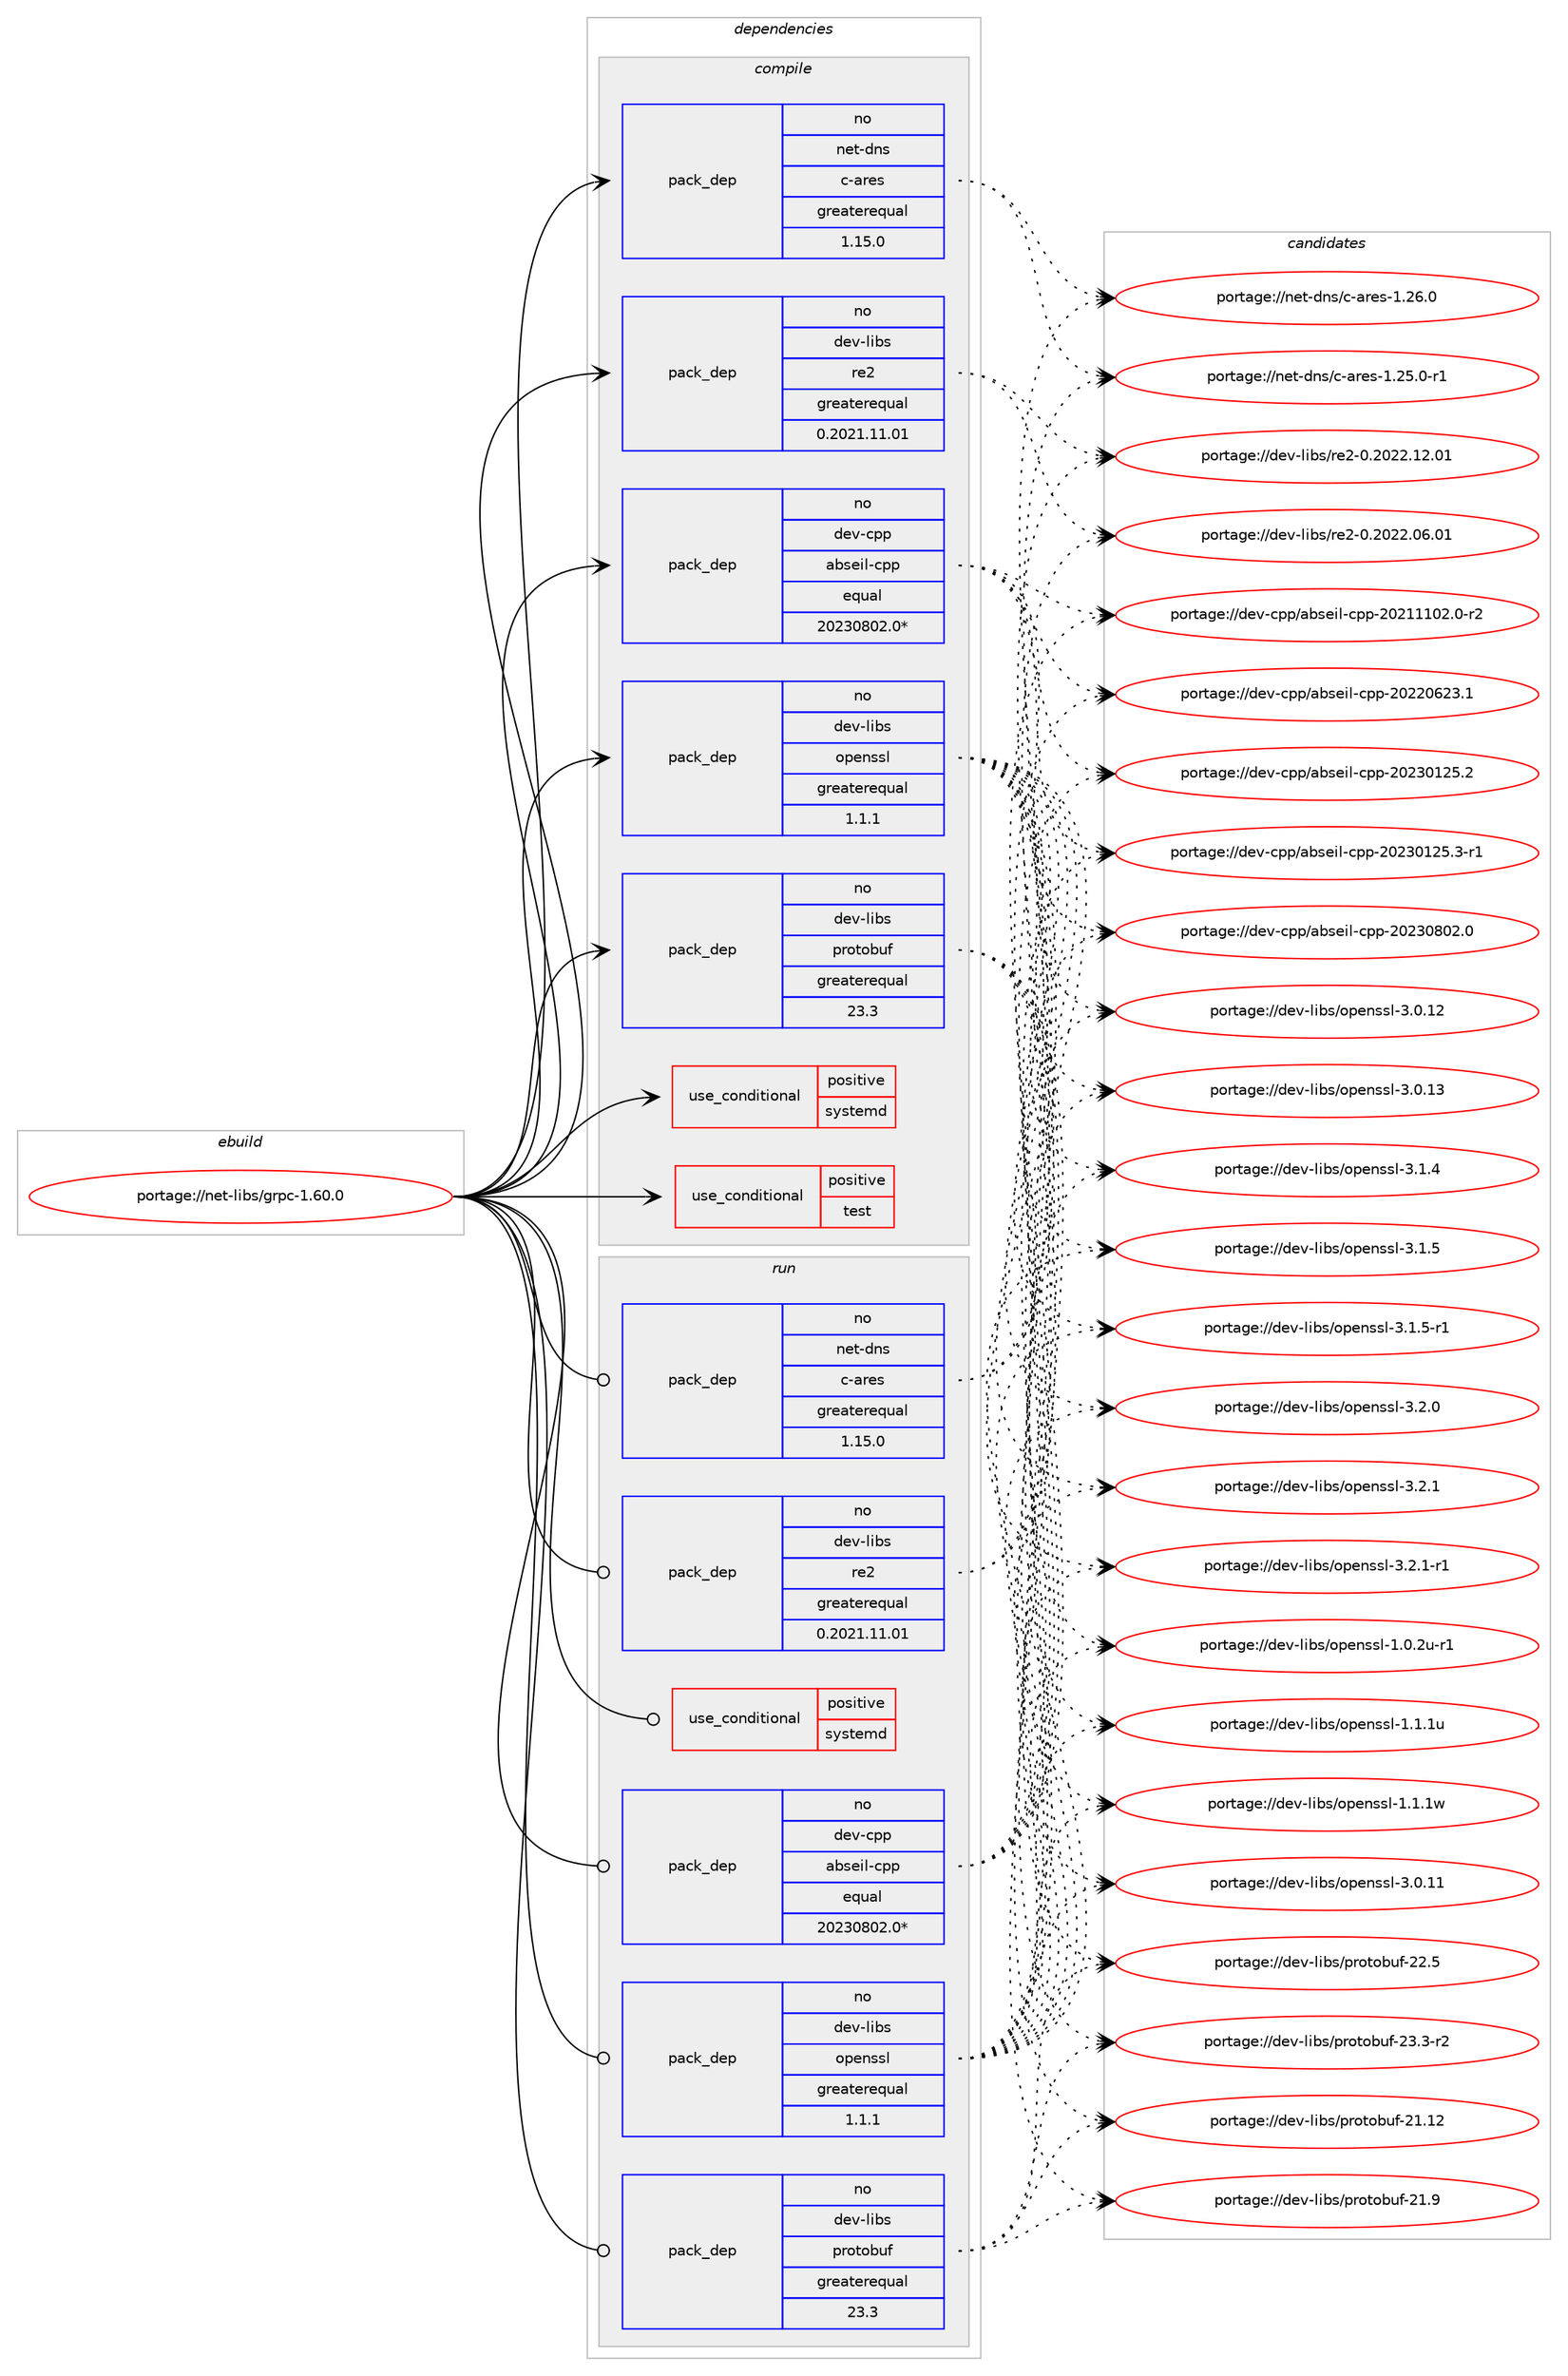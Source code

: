 digraph prolog {

# *************
# Graph options
# *************

newrank=true;
concentrate=true;
compound=true;
graph [rankdir=LR,fontname=Helvetica,fontsize=10,ranksep=1.5];#, ranksep=2.5, nodesep=0.2];
edge  [arrowhead=vee];
node  [fontname=Helvetica,fontsize=10];

# **********
# The ebuild
# **********

subgraph cluster_leftcol {
color=gray;
rank=same;
label=<<i>ebuild</i>>;
id [label="portage://net-libs/grpc-1.60.0", color=red, width=4, href="../net-libs/grpc-1.60.0.svg"];
}

# ****************
# The dependencies
# ****************

subgraph cluster_midcol {
color=gray;
label=<<i>dependencies</i>>;
subgraph cluster_compile {
fillcolor="#eeeeee";
style=filled;
label=<<i>compile</i>>;
subgraph cond3044 {
dependency4498 [label=<<TABLE BORDER="0" CELLBORDER="1" CELLSPACING="0" CELLPADDING="4"><TR><TD ROWSPAN="3" CELLPADDING="10">use_conditional</TD></TR><TR><TD>positive</TD></TR><TR><TD>systemd</TD></TR></TABLE>>, shape=none, color=red];
# *** BEGIN UNKNOWN DEPENDENCY TYPE (TODO) ***
# dependency4498 -> package_dependency(portage://net-libs/grpc-1.60.0,install,no,sys-apps,systemd,none,[,,],any_same_slot,[])
# *** END UNKNOWN DEPENDENCY TYPE (TODO) ***

}
id:e -> dependency4498:w [weight=20,style="solid",arrowhead="vee"];
subgraph cond3045 {
dependency4499 [label=<<TABLE BORDER="0" CELLBORDER="1" CELLSPACING="0" CELLPADDING="4"><TR><TD ROWSPAN="3" CELLPADDING="10">use_conditional</TD></TR><TR><TD>positive</TD></TR><TR><TD>test</TD></TR></TABLE>>, shape=none, color=red];
# *** BEGIN UNKNOWN DEPENDENCY TYPE (TODO) ***
# dependency4499 -> package_dependency(portage://net-libs/grpc-1.60.0,install,no,dev-cpp,benchmark,none,[,,],[],[])
# *** END UNKNOWN DEPENDENCY TYPE (TODO) ***

# *** BEGIN UNKNOWN DEPENDENCY TYPE (TODO) ***
# dependency4499 -> package_dependency(portage://net-libs/grpc-1.60.0,install,no,dev-cpp,gflags,none,[,,],[],[])
# *** END UNKNOWN DEPENDENCY TYPE (TODO) ***

}
id:e -> dependency4499:w [weight=20,style="solid",arrowhead="vee"];
subgraph pack1407 {
dependency4500 [label=<<TABLE BORDER="0" CELLBORDER="1" CELLSPACING="0" CELLPADDING="4" WIDTH="220"><TR><TD ROWSPAN="6" CELLPADDING="30">pack_dep</TD></TR><TR><TD WIDTH="110">no</TD></TR><TR><TD>dev-cpp</TD></TR><TR><TD>abseil-cpp</TD></TR><TR><TD>equal</TD></TR><TR><TD>20230802.0*</TD></TR></TABLE>>, shape=none, color=blue];
}
id:e -> dependency4500:w [weight=20,style="solid",arrowhead="vee"];
subgraph pack1408 {
dependency4501 [label=<<TABLE BORDER="0" CELLBORDER="1" CELLSPACING="0" CELLPADDING="4" WIDTH="220"><TR><TD ROWSPAN="6" CELLPADDING="30">pack_dep</TD></TR><TR><TD WIDTH="110">no</TD></TR><TR><TD>dev-libs</TD></TR><TR><TD>openssl</TD></TR><TR><TD>greaterequal</TD></TR><TR><TD>1.1.1</TD></TR></TABLE>>, shape=none, color=blue];
}
id:e -> dependency4501:w [weight=20,style="solid",arrowhead="vee"];
subgraph pack1409 {
dependency4502 [label=<<TABLE BORDER="0" CELLBORDER="1" CELLSPACING="0" CELLPADDING="4" WIDTH="220"><TR><TD ROWSPAN="6" CELLPADDING="30">pack_dep</TD></TR><TR><TD WIDTH="110">no</TD></TR><TR><TD>dev-libs</TD></TR><TR><TD>protobuf</TD></TR><TR><TD>greaterequal</TD></TR><TR><TD>23.3</TD></TR></TABLE>>, shape=none, color=blue];
}
id:e -> dependency4502:w [weight=20,style="solid",arrowhead="vee"];
subgraph pack1410 {
dependency4503 [label=<<TABLE BORDER="0" CELLBORDER="1" CELLSPACING="0" CELLPADDING="4" WIDTH="220"><TR><TD ROWSPAN="6" CELLPADDING="30">pack_dep</TD></TR><TR><TD WIDTH="110">no</TD></TR><TR><TD>dev-libs</TD></TR><TR><TD>re2</TD></TR><TR><TD>greaterequal</TD></TR><TR><TD>0.2021.11.01</TD></TR></TABLE>>, shape=none, color=blue];
}
id:e -> dependency4503:w [weight=20,style="solid",arrowhead="vee"];
# *** BEGIN UNKNOWN DEPENDENCY TYPE (TODO) ***
# id -> package_dependency(portage://net-libs/grpc-1.60.0,install,no,dev-libs,xxhash,none,[,,],[],[])
# *** END UNKNOWN DEPENDENCY TYPE (TODO) ***

subgraph pack1411 {
dependency4504 [label=<<TABLE BORDER="0" CELLBORDER="1" CELLSPACING="0" CELLPADDING="4" WIDTH="220"><TR><TD ROWSPAN="6" CELLPADDING="30">pack_dep</TD></TR><TR><TD WIDTH="110">no</TD></TR><TR><TD>net-dns</TD></TR><TR><TD>c-ares</TD></TR><TR><TD>greaterequal</TD></TR><TR><TD>1.15.0</TD></TR></TABLE>>, shape=none, color=blue];
}
id:e -> dependency4504:w [weight=20,style="solid",arrowhead="vee"];
# *** BEGIN UNKNOWN DEPENDENCY TYPE (TODO) ***
# id -> package_dependency(portage://net-libs/grpc-1.60.0,install,no,sys-libs,zlib,none,[,,],any_same_slot,[])
# *** END UNKNOWN DEPENDENCY TYPE (TODO) ***

}
subgraph cluster_compileandrun {
fillcolor="#eeeeee";
style=filled;
label=<<i>compile and run</i>>;
}
subgraph cluster_run {
fillcolor="#eeeeee";
style=filled;
label=<<i>run</i>>;
subgraph cond3046 {
dependency4505 [label=<<TABLE BORDER="0" CELLBORDER="1" CELLSPACING="0" CELLPADDING="4"><TR><TD ROWSPAN="3" CELLPADDING="10">use_conditional</TD></TR><TR><TD>positive</TD></TR><TR><TD>systemd</TD></TR></TABLE>>, shape=none, color=red];
# *** BEGIN UNKNOWN DEPENDENCY TYPE (TODO) ***
# dependency4505 -> package_dependency(portage://net-libs/grpc-1.60.0,run,no,sys-apps,systemd,none,[,,],any_same_slot,[])
# *** END UNKNOWN DEPENDENCY TYPE (TODO) ***

}
id:e -> dependency4505:w [weight=20,style="solid",arrowhead="odot"];
subgraph pack1412 {
dependency4506 [label=<<TABLE BORDER="0" CELLBORDER="1" CELLSPACING="0" CELLPADDING="4" WIDTH="220"><TR><TD ROWSPAN="6" CELLPADDING="30">pack_dep</TD></TR><TR><TD WIDTH="110">no</TD></TR><TR><TD>dev-cpp</TD></TR><TR><TD>abseil-cpp</TD></TR><TR><TD>equal</TD></TR><TR><TD>20230802.0*</TD></TR></TABLE>>, shape=none, color=blue];
}
id:e -> dependency4506:w [weight=20,style="solid",arrowhead="odot"];
subgraph pack1413 {
dependency4507 [label=<<TABLE BORDER="0" CELLBORDER="1" CELLSPACING="0" CELLPADDING="4" WIDTH="220"><TR><TD ROWSPAN="6" CELLPADDING="30">pack_dep</TD></TR><TR><TD WIDTH="110">no</TD></TR><TR><TD>dev-libs</TD></TR><TR><TD>openssl</TD></TR><TR><TD>greaterequal</TD></TR><TR><TD>1.1.1</TD></TR></TABLE>>, shape=none, color=blue];
}
id:e -> dependency4507:w [weight=20,style="solid",arrowhead="odot"];
subgraph pack1414 {
dependency4508 [label=<<TABLE BORDER="0" CELLBORDER="1" CELLSPACING="0" CELLPADDING="4" WIDTH="220"><TR><TD ROWSPAN="6" CELLPADDING="30">pack_dep</TD></TR><TR><TD WIDTH="110">no</TD></TR><TR><TD>dev-libs</TD></TR><TR><TD>protobuf</TD></TR><TR><TD>greaterequal</TD></TR><TR><TD>23.3</TD></TR></TABLE>>, shape=none, color=blue];
}
id:e -> dependency4508:w [weight=20,style="solid",arrowhead="odot"];
subgraph pack1415 {
dependency4509 [label=<<TABLE BORDER="0" CELLBORDER="1" CELLSPACING="0" CELLPADDING="4" WIDTH="220"><TR><TD ROWSPAN="6" CELLPADDING="30">pack_dep</TD></TR><TR><TD WIDTH="110">no</TD></TR><TR><TD>dev-libs</TD></TR><TR><TD>re2</TD></TR><TR><TD>greaterequal</TD></TR><TR><TD>0.2021.11.01</TD></TR></TABLE>>, shape=none, color=blue];
}
id:e -> dependency4509:w [weight=20,style="solid",arrowhead="odot"];
# *** BEGIN UNKNOWN DEPENDENCY TYPE (TODO) ***
# id -> package_dependency(portage://net-libs/grpc-1.60.0,run,no,dev-libs,xxhash,none,[,,],[],[])
# *** END UNKNOWN DEPENDENCY TYPE (TODO) ***

subgraph pack1416 {
dependency4510 [label=<<TABLE BORDER="0" CELLBORDER="1" CELLSPACING="0" CELLPADDING="4" WIDTH="220"><TR><TD ROWSPAN="6" CELLPADDING="30">pack_dep</TD></TR><TR><TD WIDTH="110">no</TD></TR><TR><TD>net-dns</TD></TR><TR><TD>c-ares</TD></TR><TR><TD>greaterequal</TD></TR><TR><TD>1.15.0</TD></TR></TABLE>>, shape=none, color=blue];
}
id:e -> dependency4510:w [weight=20,style="solid",arrowhead="odot"];
# *** BEGIN UNKNOWN DEPENDENCY TYPE (TODO) ***
# id -> package_dependency(portage://net-libs/grpc-1.60.0,run,no,sys-libs,zlib,none,[,,],any_same_slot,[])
# *** END UNKNOWN DEPENDENCY TYPE (TODO) ***

}
}

# **************
# The candidates
# **************

subgraph cluster_choices {
rank=same;
color=gray;
label=<<i>candidates</i>>;

subgraph choice1407 {
color=black;
nodesep=1;
choice1001011184599112112479798115101105108459911211245504850494949485046484511450 [label="portage://dev-cpp/abseil-cpp-20211102.0-r2", color=red, width=4,href="../dev-cpp/abseil-cpp-20211102.0-r2.svg"];
choice100101118459911211247979811510110510845991121124550485050485450514649 [label="portage://dev-cpp/abseil-cpp-20220623.1", color=red, width=4,href="../dev-cpp/abseil-cpp-20220623.1.svg"];
choice100101118459911211247979811510110510845991121124550485051484950534650 [label="portage://dev-cpp/abseil-cpp-20230125.2", color=red, width=4,href="../dev-cpp/abseil-cpp-20230125.2.svg"];
choice1001011184599112112479798115101105108459911211245504850514849505346514511449 [label="portage://dev-cpp/abseil-cpp-20230125.3-r1", color=red, width=4,href="../dev-cpp/abseil-cpp-20230125.3-r1.svg"];
choice100101118459911211247979811510110510845991121124550485051485648504648 [label="portage://dev-cpp/abseil-cpp-20230802.0", color=red, width=4,href="../dev-cpp/abseil-cpp-20230802.0.svg"];
dependency4500:e -> choice1001011184599112112479798115101105108459911211245504850494949485046484511450:w [style=dotted,weight="100"];
dependency4500:e -> choice100101118459911211247979811510110510845991121124550485050485450514649:w [style=dotted,weight="100"];
dependency4500:e -> choice100101118459911211247979811510110510845991121124550485051484950534650:w [style=dotted,weight="100"];
dependency4500:e -> choice1001011184599112112479798115101105108459911211245504850514849505346514511449:w [style=dotted,weight="100"];
dependency4500:e -> choice100101118459911211247979811510110510845991121124550485051485648504648:w [style=dotted,weight="100"];
}
subgraph choice1408 {
color=black;
nodesep=1;
choice1001011184510810598115471111121011101151151084549464846501174511449 [label="portage://dev-libs/openssl-1.0.2u-r1", color=red, width=4,href="../dev-libs/openssl-1.0.2u-r1.svg"];
choice100101118451081059811547111112101110115115108454946494649117 [label="portage://dev-libs/openssl-1.1.1u", color=red, width=4,href="../dev-libs/openssl-1.1.1u.svg"];
choice100101118451081059811547111112101110115115108454946494649119 [label="portage://dev-libs/openssl-1.1.1w", color=red, width=4,href="../dev-libs/openssl-1.1.1w.svg"];
choice10010111845108105981154711111210111011511510845514648464949 [label="portage://dev-libs/openssl-3.0.11", color=red, width=4,href="../dev-libs/openssl-3.0.11.svg"];
choice10010111845108105981154711111210111011511510845514648464950 [label="portage://dev-libs/openssl-3.0.12", color=red, width=4,href="../dev-libs/openssl-3.0.12.svg"];
choice10010111845108105981154711111210111011511510845514648464951 [label="portage://dev-libs/openssl-3.0.13", color=red, width=4,href="../dev-libs/openssl-3.0.13.svg"];
choice100101118451081059811547111112101110115115108455146494652 [label="portage://dev-libs/openssl-3.1.4", color=red, width=4,href="../dev-libs/openssl-3.1.4.svg"];
choice100101118451081059811547111112101110115115108455146494653 [label="portage://dev-libs/openssl-3.1.5", color=red, width=4,href="../dev-libs/openssl-3.1.5.svg"];
choice1001011184510810598115471111121011101151151084551464946534511449 [label="portage://dev-libs/openssl-3.1.5-r1", color=red, width=4,href="../dev-libs/openssl-3.1.5-r1.svg"];
choice100101118451081059811547111112101110115115108455146504648 [label="portage://dev-libs/openssl-3.2.0", color=red, width=4,href="../dev-libs/openssl-3.2.0.svg"];
choice100101118451081059811547111112101110115115108455146504649 [label="portage://dev-libs/openssl-3.2.1", color=red, width=4,href="../dev-libs/openssl-3.2.1.svg"];
choice1001011184510810598115471111121011101151151084551465046494511449 [label="portage://dev-libs/openssl-3.2.1-r1", color=red, width=4,href="../dev-libs/openssl-3.2.1-r1.svg"];
dependency4501:e -> choice1001011184510810598115471111121011101151151084549464846501174511449:w [style=dotted,weight="100"];
dependency4501:e -> choice100101118451081059811547111112101110115115108454946494649117:w [style=dotted,weight="100"];
dependency4501:e -> choice100101118451081059811547111112101110115115108454946494649119:w [style=dotted,weight="100"];
dependency4501:e -> choice10010111845108105981154711111210111011511510845514648464949:w [style=dotted,weight="100"];
dependency4501:e -> choice10010111845108105981154711111210111011511510845514648464950:w [style=dotted,weight="100"];
dependency4501:e -> choice10010111845108105981154711111210111011511510845514648464951:w [style=dotted,weight="100"];
dependency4501:e -> choice100101118451081059811547111112101110115115108455146494652:w [style=dotted,weight="100"];
dependency4501:e -> choice100101118451081059811547111112101110115115108455146494653:w [style=dotted,weight="100"];
dependency4501:e -> choice1001011184510810598115471111121011101151151084551464946534511449:w [style=dotted,weight="100"];
dependency4501:e -> choice100101118451081059811547111112101110115115108455146504648:w [style=dotted,weight="100"];
dependency4501:e -> choice100101118451081059811547111112101110115115108455146504649:w [style=dotted,weight="100"];
dependency4501:e -> choice1001011184510810598115471111121011101151151084551465046494511449:w [style=dotted,weight="100"];
}
subgraph choice1409 {
color=black;
nodesep=1;
choice10010111845108105981154711211411111611198117102455049464950 [label="portage://dev-libs/protobuf-21.12", color=red, width=4,href="../dev-libs/protobuf-21.12.svg"];
choice100101118451081059811547112114111116111981171024550494657 [label="portage://dev-libs/protobuf-21.9", color=red, width=4,href="../dev-libs/protobuf-21.9.svg"];
choice100101118451081059811547112114111116111981171024550504653 [label="portage://dev-libs/protobuf-22.5", color=red, width=4,href="../dev-libs/protobuf-22.5.svg"];
choice1001011184510810598115471121141111161119811710245505146514511450 [label="portage://dev-libs/protobuf-23.3-r2", color=red, width=4,href="../dev-libs/protobuf-23.3-r2.svg"];
dependency4502:e -> choice10010111845108105981154711211411111611198117102455049464950:w [style=dotted,weight="100"];
dependency4502:e -> choice100101118451081059811547112114111116111981171024550494657:w [style=dotted,weight="100"];
dependency4502:e -> choice100101118451081059811547112114111116111981171024550504653:w [style=dotted,weight="100"];
dependency4502:e -> choice1001011184510810598115471121141111161119811710245505146514511450:w [style=dotted,weight="100"];
}
subgraph choice1410 {
color=black;
nodesep=1;
choice1001011184510810598115471141015045484650485050464854464849 [label="portage://dev-libs/re2-0.2022.06.01", color=red, width=4,href="../dev-libs/re2-0.2022.06.01.svg"];
choice1001011184510810598115471141015045484650485050464950464849 [label="portage://dev-libs/re2-0.2022.12.01", color=red, width=4,href="../dev-libs/re2-0.2022.12.01.svg"];
dependency4503:e -> choice1001011184510810598115471141015045484650485050464854464849:w [style=dotted,weight="100"];
dependency4503:e -> choice1001011184510810598115471141015045484650485050464950464849:w [style=dotted,weight="100"];
}
subgraph choice1411 {
color=black;
nodesep=1;
choice1101011164510011011547994597114101115454946505346484511449 [label="portage://net-dns/c-ares-1.25.0-r1", color=red, width=4,href="../net-dns/c-ares-1.25.0-r1.svg"];
choice110101116451001101154799459711410111545494650544648 [label="portage://net-dns/c-ares-1.26.0", color=red, width=4,href="../net-dns/c-ares-1.26.0.svg"];
dependency4504:e -> choice1101011164510011011547994597114101115454946505346484511449:w [style=dotted,weight="100"];
dependency4504:e -> choice110101116451001101154799459711410111545494650544648:w [style=dotted,weight="100"];
}
subgraph choice1412 {
color=black;
nodesep=1;
choice1001011184599112112479798115101105108459911211245504850494949485046484511450 [label="portage://dev-cpp/abseil-cpp-20211102.0-r2", color=red, width=4,href="../dev-cpp/abseil-cpp-20211102.0-r2.svg"];
choice100101118459911211247979811510110510845991121124550485050485450514649 [label="portage://dev-cpp/abseil-cpp-20220623.1", color=red, width=4,href="../dev-cpp/abseil-cpp-20220623.1.svg"];
choice100101118459911211247979811510110510845991121124550485051484950534650 [label="portage://dev-cpp/abseil-cpp-20230125.2", color=red, width=4,href="../dev-cpp/abseil-cpp-20230125.2.svg"];
choice1001011184599112112479798115101105108459911211245504850514849505346514511449 [label="portage://dev-cpp/abseil-cpp-20230125.3-r1", color=red, width=4,href="../dev-cpp/abseil-cpp-20230125.3-r1.svg"];
choice100101118459911211247979811510110510845991121124550485051485648504648 [label="portage://dev-cpp/abseil-cpp-20230802.0", color=red, width=4,href="../dev-cpp/abseil-cpp-20230802.0.svg"];
dependency4506:e -> choice1001011184599112112479798115101105108459911211245504850494949485046484511450:w [style=dotted,weight="100"];
dependency4506:e -> choice100101118459911211247979811510110510845991121124550485050485450514649:w [style=dotted,weight="100"];
dependency4506:e -> choice100101118459911211247979811510110510845991121124550485051484950534650:w [style=dotted,weight="100"];
dependency4506:e -> choice1001011184599112112479798115101105108459911211245504850514849505346514511449:w [style=dotted,weight="100"];
dependency4506:e -> choice100101118459911211247979811510110510845991121124550485051485648504648:w [style=dotted,weight="100"];
}
subgraph choice1413 {
color=black;
nodesep=1;
choice1001011184510810598115471111121011101151151084549464846501174511449 [label="portage://dev-libs/openssl-1.0.2u-r1", color=red, width=4,href="../dev-libs/openssl-1.0.2u-r1.svg"];
choice100101118451081059811547111112101110115115108454946494649117 [label="portage://dev-libs/openssl-1.1.1u", color=red, width=4,href="../dev-libs/openssl-1.1.1u.svg"];
choice100101118451081059811547111112101110115115108454946494649119 [label="portage://dev-libs/openssl-1.1.1w", color=red, width=4,href="../dev-libs/openssl-1.1.1w.svg"];
choice10010111845108105981154711111210111011511510845514648464949 [label="portage://dev-libs/openssl-3.0.11", color=red, width=4,href="../dev-libs/openssl-3.0.11.svg"];
choice10010111845108105981154711111210111011511510845514648464950 [label="portage://dev-libs/openssl-3.0.12", color=red, width=4,href="../dev-libs/openssl-3.0.12.svg"];
choice10010111845108105981154711111210111011511510845514648464951 [label="portage://dev-libs/openssl-3.0.13", color=red, width=4,href="../dev-libs/openssl-3.0.13.svg"];
choice100101118451081059811547111112101110115115108455146494652 [label="portage://dev-libs/openssl-3.1.4", color=red, width=4,href="../dev-libs/openssl-3.1.4.svg"];
choice100101118451081059811547111112101110115115108455146494653 [label="portage://dev-libs/openssl-3.1.5", color=red, width=4,href="../dev-libs/openssl-3.1.5.svg"];
choice1001011184510810598115471111121011101151151084551464946534511449 [label="portage://dev-libs/openssl-3.1.5-r1", color=red, width=4,href="../dev-libs/openssl-3.1.5-r1.svg"];
choice100101118451081059811547111112101110115115108455146504648 [label="portage://dev-libs/openssl-3.2.0", color=red, width=4,href="../dev-libs/openssl-3.2.0.svg"];
choice100101118451081059811547111112101110115115108455146504649 [label="portage://dev-libs/openssl-3.2.1", color=red, width=4,href="../dev-libs/openssl-3.2.1.svg"];
choice1001011184510810598115471111121011101151151084551465046494511449 [label="portage://dev-libs/openssl-3.2.1-r1", color=red, width=4,href="../dev-libs/openssl-3.2.1-r1.svg"];
dependency4507:e -> choice1001011184510810598115471111121011101151151084549464846501174511449:w [style=dotted,weight="100"];
dependency4507:e -> choice100101118451081059811547111112101110115115108454946494649117:w [style=dotted,weight="100"];
dependency4507:e -> choice100101118451081059811547111112101110115115108454946494649119:w [style=dotted,weight="100"];
dependency4507:e -> choice10010111845108105981154711111210111011511510845514648464949:w [style=dotted,weight="100"];
dependency4507:e -> choice10010111845108105981154711111210111011511510845514648464950:w [style=dotted,weight="100"];
dependency4507:e -> choice10010111845108105981154711111210111011511510845514648464951:w [style=dotted,weight="100"];
dependency4507:e -> choice100101118451081059811547111112101110115115108455146494652:w [style=dotted,weight="100"];
dependency4507:e -> choice100101118451081059811547111112101110115115108455146494653:w [style=dotted,weight="100"];
dependency4507:e -> choice1001011184510810598115471111121011101151151084551464946534511449:w [style=dotted,weight="100"];
dependency4507:e -> choice100101118451081059811547111112101110115115108455146504648:w [style=dotted,weight="100"];
dependency4507:e -> choice100101118451081059811547111112101110115115108455146504649:w [style=dotted,weight="100"];
dependency4507:e -> choice1001011184510810598115471111121011101151151084551465046494511449:w [style=dotted,weight="100"];
}
subgraph choice1414 {
color=black;
nodesep=1;
choice10010111845108105981154711211411111611198117102455049464950 [label="portage://dev-libs/protobuf-21.12", color=red, width=4,href="../dev-libs/protobuf-21.12.svg"];
choice100101118451081059811547112114111116111981171024550494657 [label="portage://dev-libs/protobuf-21.9", color=red, width=4,href="../dev-libs/protobuf-21.9.svg"];
choice100101118451081059811547112114111116111981171024550504653 [label="portage://dev-libs/protobuf-22.5", color=red, width=4,href="../dev-libs/protobuf-22.5.svg"];
choice1001011184510810598115471121141111161119811710245505146514511450 [label="portage://dev-libs/protobuf-23.3-r2", color=red, width=4,href="../dev-libs/protobuf-23.3-r2.svg"];
dependency4508:e -> choice10010111845108105981154711211411111611198117102455049464950:w [style=dotted,weight="100"];
dependency4508:e -> choice100101118451081059811547112114111116111981171024550494657:w [style=dotted,weight="100"];
dependency4508:e -> choice100101118451081059811547112114111116111981171024550504653:w [style=dotted,weight="100"];
dependency4508:e -> choice1001011184510810598115471121141111161119811710245505146514511450:w [style=dotted,weight="100"];
}
subgraph choice1415 {
color=black;
nodesep=1;
choice1001011184510810598115471141015045484650485050464854464849 [label="portage://dev-libs/re2-0.2022.06.01", color=red, width=4,href="../dev-libs/re2-0.2022.06.01.svg"];
choice1001011184510810598115471141015045484650485050464950464849 [label="portage://dev-libs/re2-0.2022.12.01", color=red, width=4,href="../dev-libs/re2-0.2022.12.01.svg"];
dependency4509:e -> choice1001011184510810598115471141015045484650485050464854464849:w [style=dotted,weight="100"];
dependency4509:e -> choice1001011184510810598115471141015045484650485050464950464849:w [style=dotted,weight="100"];
}
subgraph choice1416 {
color=black;
nodesep=1;
choice1101011164510011011547994597114101115454946505346484511449 [label="portage://net-dns/c-ares-1.25.0-r1", color=red, width=4,href="../net-dns/c-ares-1.25.0-r1.svg"];
choice110101116451001101154799459711410111545494650544648 [label="portage://net-dns/c-ares-1.26.0", color=red, width=4,href="../net-dns/c-ares-1.26.0.svg"];
dependency4510:e -> choice1101011164510011011547994597114101115454946505346484511449:w [style=dotted,weight="100"];
dependency4510:e -> choice110101116451001101154799459711410111545494650544648:w [style=dotted,weight="100"];
}
}

}
